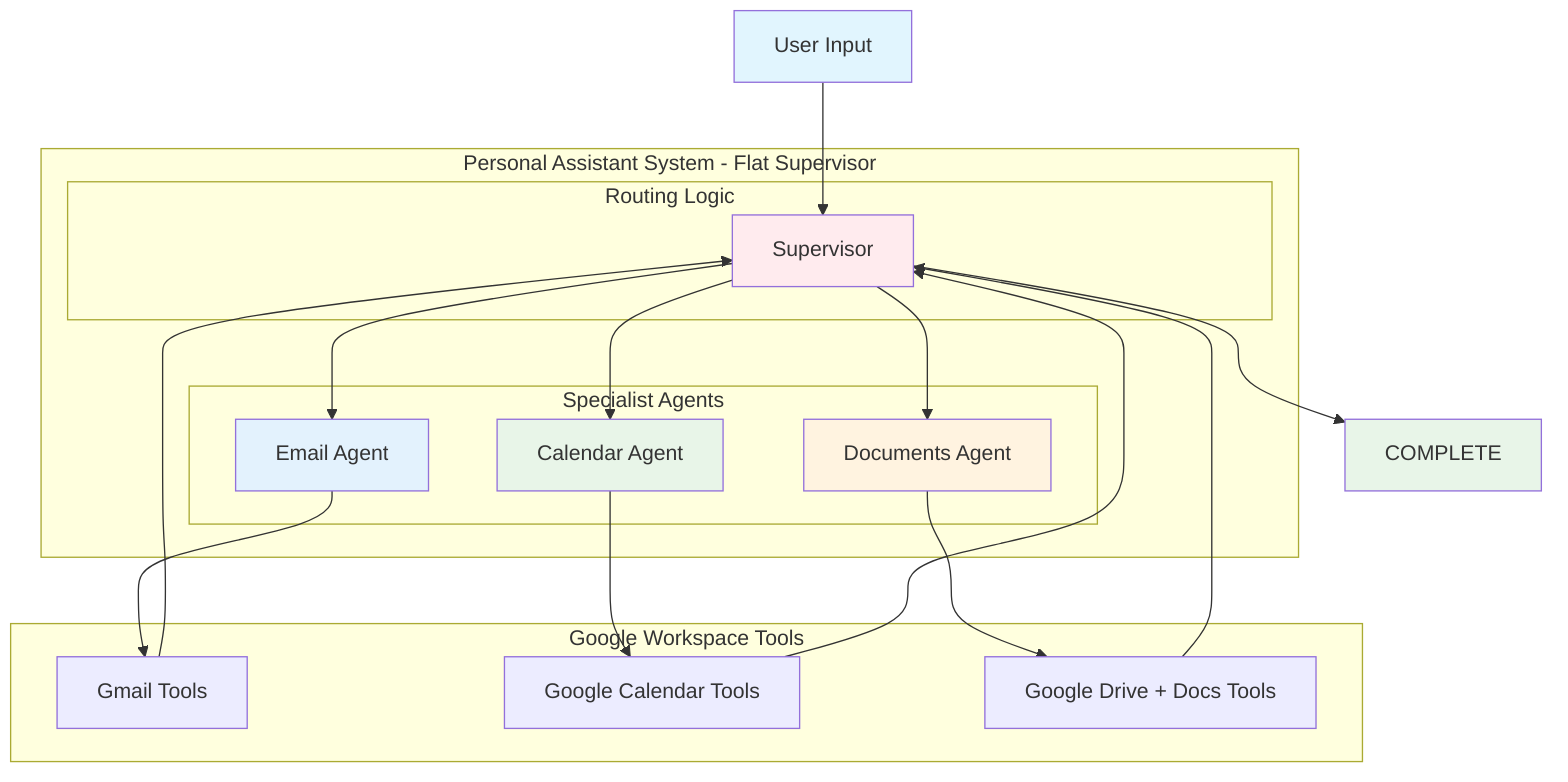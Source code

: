 graph TD
    A[User Input] --> B[Supervisor]
    
    B --> C[Email Agent]
    B --> D[Calendar Agent]
    B --> E[Documents Agent]
    B --> F[COMPLETE]
    
    C --> G[Gmail Tools]
    D --> H[Google Calendar Tools]
    E --> I[Google Drive + Docs Tools]
    
    G --> B
    H --> B
    I --> B
    
    subgraph "Personal Assistant System - Flat Supervisor"
        subgraph "Routing Logic"
            B
        end
        
        subgraph "Specialist Agents"
            C
            D
            E
        end
    end
    
    subgraph "Google Workspace Tools"
        G
        H
        I
    end
    
    style A fill:#e1f5fe
    style F fill:#e8f5e8
    style B fill:#ffebee
    style C fill:#e3f2fd
    style D fill:#e8f5e8
    style E fill:#fff3e0